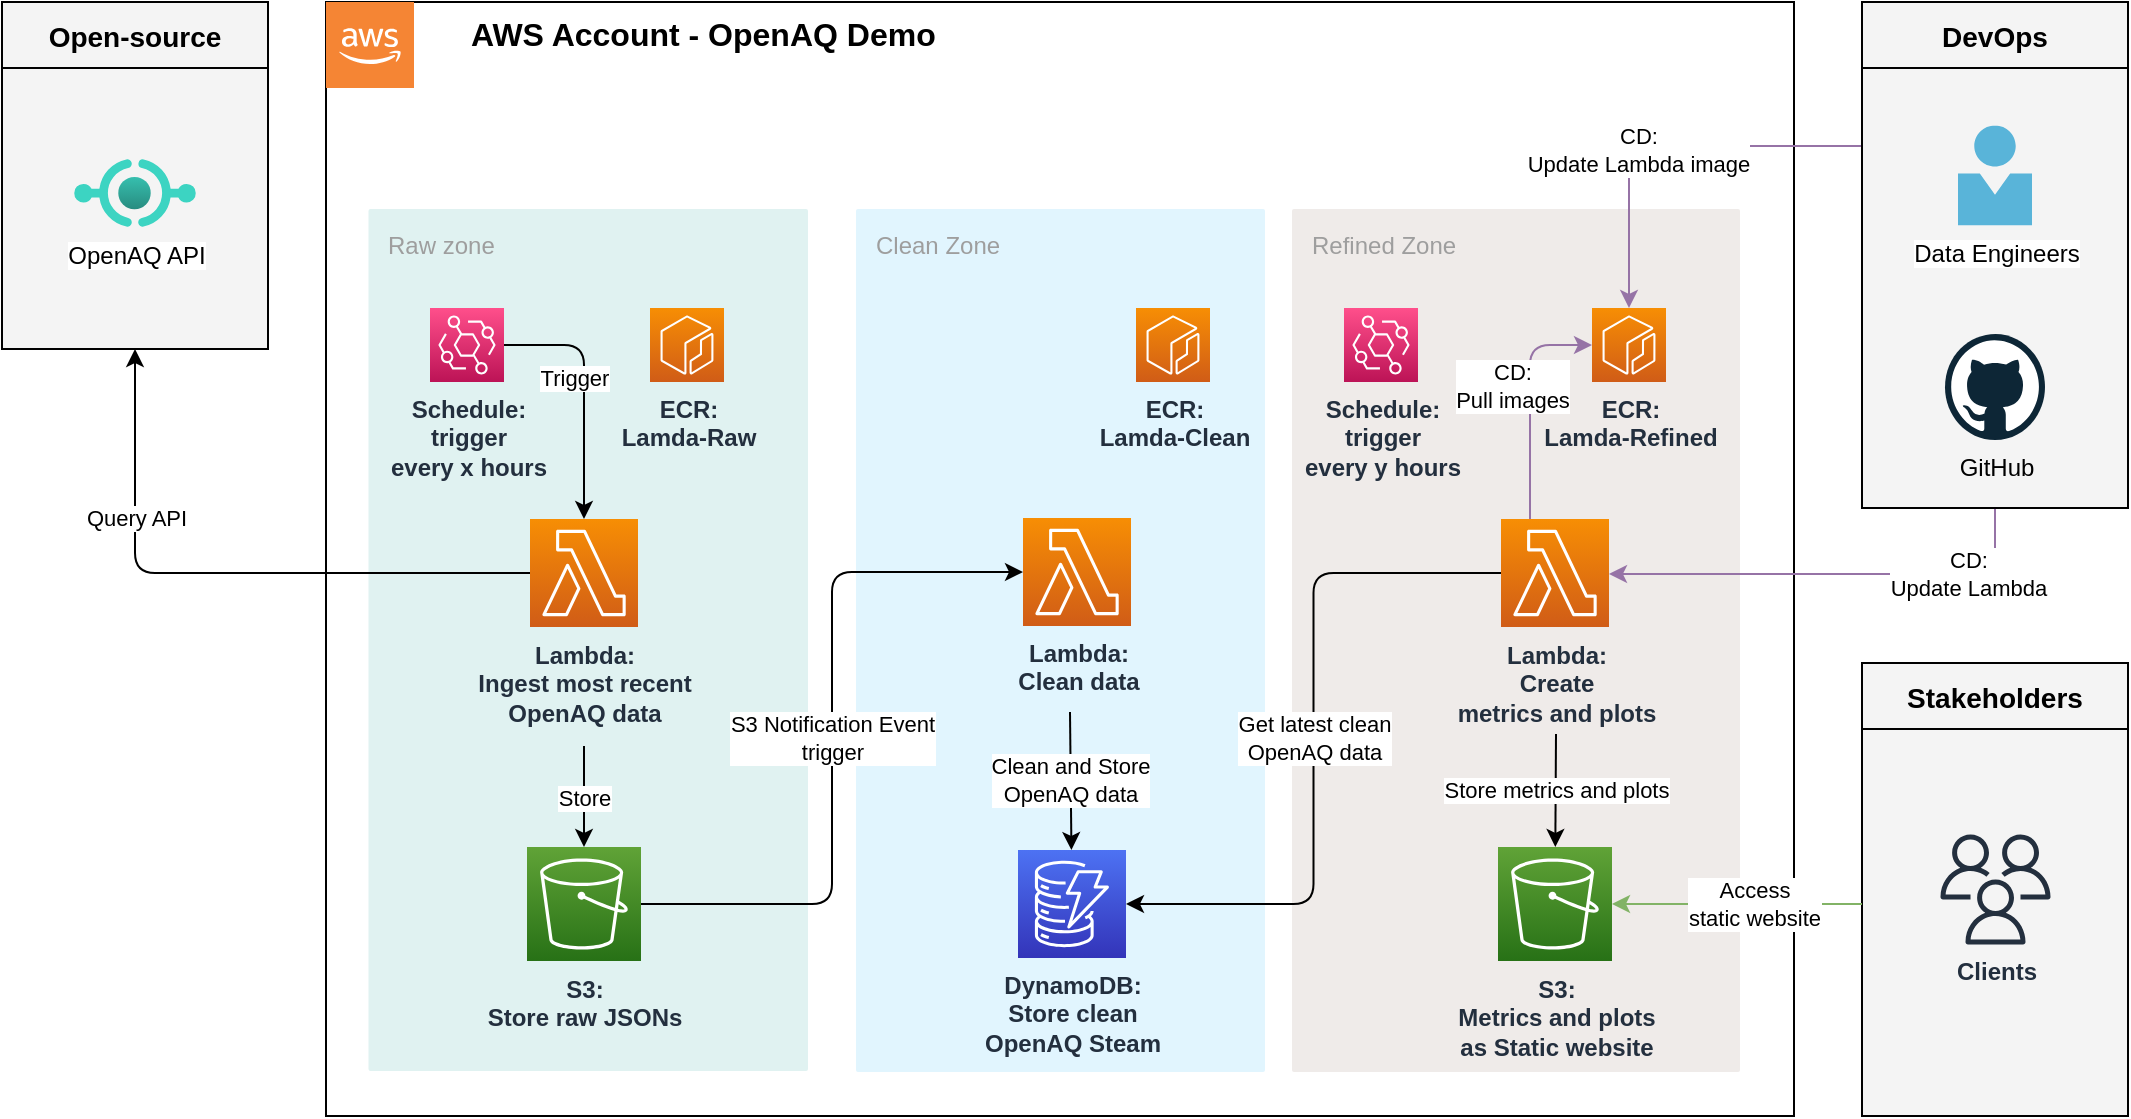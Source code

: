 <mxfile>
    <diagram id="Ht1M8jgEwFfnCIfOTk4-" name="Page-1">
        <mxGraphModel dx="1015" dy="802" grid="0" gridSize="10" guides="1" tooltips="1" connect="1" arrows="1" fold="1" page="1" pageScale="1" pageWidth="827" pageHeight="1169" math="0" shadow="0">
            <root>
                <mxCell id="0"/>
                <mxCell id="1" parent="0"/>
                <mxCell id="jZVaUwOg5UY3L9NAnvdq-59" value="Stakeholders" style="swimlane;fontSize=14;align=center;swimlaneFillColor=#f4f4f4;fillColor=#f4f4f4;startSize=33;container=1;pointerEvents=0;collapsible=0;recursiveResize=0;flipH=0;" parent="1" vertex="1">
                    <mxGeometry x="971" y="396.5" width="133" height="226.5" as="geometry"/>
                </mxCell>
                <mxCell id="138" value="Clients" style="outlineConnect=0;fontColor=#232F3E;gradientColor=none;fillColor=#232F3E;strokeColor=none;dashed=0;verticalLabelPosition=bottom;verticalAlign=top;align=center;html=1;fontSize=12;fontStyle=1;aspect=fixed;pointerEvents=1;shape=mxgraph.aws4.users;labelBackgroundColor=none;flipH=0;" parent="jZVaUwOg5UY3L9NAnvdq-59" vertex="1">
                    <mxGeometry x="39.25" y="85.75" width="55" height="55" as="geometry"/>
                </mxCell>
                <mxCell id="xhr_TZZTxCjoBMvcMktU-22" value="&lt;b&gt;&lt;font style=&quot;font-size: 16px;&quot;&gt;&amp;nbsp; &amp;nbsp; &amp;nbsp; &amp;nbsp; &amp;nbsp; &amp;nbsp; &amp;nbsp; &amp;nbsp; AWS Account - OpenAQ Demo&lt;/font&gt;&lt;/b&gt;" style="rounded=0;whiteSpace=wrap;html=1;fontSize=12;align=left;labelPosition=center;verticalLabelPosition=middle;verticalAlign=top;" parent="1" vertex="1">
                    <mxGeometry x="203" y="66" width="734" height="557" as="geometry"/>
                </mxCell>
                <mxCell id="49" value="" style="outlineConnect=0;dashed=0;verticalLabelPosition=bottom;verticalAlign=top;align=center;html=1;shape=mxgraph.aws3.cloud_2;fillColor=#F58534;gradientColor=none;" parent="1" vertex="1">
                    <mxGeometry x="203" y="66" width="44" height="43" as="geometry"/>
                </mxCell>
                <mxCell id="129" value="Raw zone" style="sketch=0;points=[[0,0,0],[0.25,0,0],[0.5,0,0],[0.75,0,0],[1,0,0],[1,0.25,0],[1,0.5,0],[1,0.75,0],[1,1,0],[0.75,1,0],[0.5,1,0],[0.25,1,0],[0,1,0],[0,0.75,0],[0,0.5,0],[0,0.25,0]];rounded=1;absoluteArcSize=1;arcSize=2;html=1;strokeColor=none;gradientColor=none;shadow=0;dashed=0;fontSize=12;fontColor=#9E9E9E;align=left;verticalAlign=top;spacing=10;spacingTop=-4;fillColor=#E0F2F1;" parent="1" vertex="1">
                    <mxGeometry x="224.25" y="169.5" width="219.75" height="431" as="geometry"/>
                </mxCell>
                <mxCell id="130" value="Clean Zone" style="sketch=0;points=[[0,0,0],[0.25,0,0],[0.5,0,0],[0.75,0,0],[1,0,0],[1,0.25,0],[1,0.5,0],[1,0.75,0],[1,1,0],[0.75,1,0],[0.5,1,0],[0.25,1,0],[0,1,0],[0,0.75,0],[0,0.5,0],[0,0.25,0]];rounded=1;absoluteArcSize=1;arcSize=2;html=1;strokeColor=none;gradientColor=none;shadow=0;dashed=0;fontSize=12;fontColor=#9E9E9E;align=left;verticalAlign=top;spacing=10;spacingTop=-4;fillColor=#E1F5FE;" parent="1" vertex="1">
                    <mxGeometry x="468" y="169.5" width="204.5" height="431.5" as="geometry"/>
                </mxCell>
                <mxCell id="131" value="Refined Zone" style="sketch=0;points=[[0,0,0],[0.25,0,0],[0.5,0,0],[0.75,0,0],[1,0,0],[1,0.25,0],[1,0.5,0],[1,0.75,0],[1,1,0],[0.75,1,0],[0.5,1,0],[0.25,1,0],[0,1,0],[0,0.75,0],[0,0.5,0],[0,0.25,0]];rounded=1;absoluteArcSize=1;arcSize=2;html=1;strokeColor=none;gradientColor=none;shadow=0;dashed=0;fontSize=12;fontColor=#9E9E9E;align=left;verticalAlign=top;spacing=10;spacingTop=-4;fillColor=#EFEBE9;" parent="1" vertex="1">
                    <mxGeometry x="686" y="169.5" width="224" height="431.5" as="geometry"/>
                </mxCell>
                <mxCell id="163" value="Clean and Store &lt;br&gt;OpenAQ data" style="edgeStyle=none;html=1;" parent="1" target="134" edge="1">
                    <mxGeometry relative="1" as="geometry">
                        <mxPoint x="575" y="421" as="sourcePoint"/>
                    </mxGeometry>
                </mxCell>
                <mxCell id="133" value="Lambda:&lt;br&gt;Clean data" style="sketch=0;points=[[0,0,0],[0.25,0,0],[0.5,0,0],[0.75,0,0],[1,0,0],[0,1,0],[0.25,1,0],[0.5,1,0],[0.75,1,0],[1,1,0],[0,0.25,0],[0,0.5,0],[0,0.75,0],[1,0.25,0],[1,0.5,0],[1,0.75,0]];outlineConnect=0;fontColor=#232F3E;gradientColor=#F78E04;gradientDirection=north;fillColor=#D05C17;strokeColor=#ffffff;dashed=0;verticalLabelPosition=bottom;verticalAlign=top;align=center;html=1;fontSize=12;fontStyle=1;aspect=fixed;shape=mxgraph.aws4.resourceIcon;resIcon=mxgraph.aws4.lambda;" parent="1" vertex="1">
                    <mxGeometry x="551.5" y="324" width="54" height="54" as="geometry"/>
                </mxCell>
                <mxCell id="134" value="DynamoDB:&lt;br&gt;Store clean&lt;br&gt;OpenAQ Steam" style="sketch=0;points=[[0,0,0],[0.25,0,0],[0.5,0,0],[0.75,0,0],[1,0,0],[0,1,0],[0.25,1,0],[0.5,1,0],[0.75,1,0],[1,1,0],[0,0.25,0],[0,0.5,0],[0,0.75,0],[1,0.25,0],[1,0.5,0],[1,0.75,0]];outlineConnect=0;fontColor=#232F3E;gradientColor=#4D72F3;gradientDirection=north;fillColor=#3334B9;strokeColor=#ffffff;dashed=0;verticalLabelPosition=bottom;verticalAlign=top;align=center;html=1;fontSize=12;fontStyle=1;aspect=fixed;shape=mxgraph.aws4.resourceIcon;resIcon=mxgraph.aws4.dynamodb;" parent="1" vertex="1">
                    <mxGeometry x="549" y="490" width="54" height="54" as="geometry"/>
                </mxCell>
                <mxCell id="61" value="S3: &lt;br&gt;Metrics and plots&lt;br&gt;as Static website" style="sketch=0;points=[[0,0,0],[0.25,0,0],[0.5,0,0],[0.75,0,0],[1,0,0],[0,1,0],[0.25,1,0],[0.5,1,0],[0.75,1,0],[1,1,0],[0,0.25,0],[0,0.5,0],[0,0.75,0],[1,0.25,0],[1,0.5,0],[1,0.75,0]];outlineConnect=0;fontColor=#232F3E;gradientColor=#60A337;gradientDirection=north;fillColor=#277116;strokeColor=#ffffff;dashed=0;verticalLabelPosition=bottom;verticalAlign=top;align=center;html=1;fontSize=12;fontStyle=1;aspect=fixed;shape=mxgraph.aws4.resourceIcon;resIcon=mxgraph.aws4.s3;" parent="1" vertex="1">
                    <mxGeometry x="789" y="488.5" width="57" height="57" as="geometry"/>
                </mxCell>
                <mxCell id="153" value="Access&lt;br&gt;static website" style="edgeStyle=orthogonalEdgeStyle;html=1;entryX=1;entryY=0.5;entryDx=0;entryDy=0;entryPerimeter=0;fillColor=#d5e8d4;strokeColor=#82b366;" parent="1" source="jZVaUwOg5UY3L9NAnvdq-59" target="61" edge="1">
                    <mxGeometry x="-0.133" relative="1" as="geometry">
                        <Array as="points">
                            <mxPoint x="874" y="517"/>
                            <mxPoint x="874" y="517"/>
                        </Array>
                        <mxPoint as="offset"/>
                    </mxGeometry>
                </mxCell>
                <mxCell id="180" value="Query API" style="edgeStyle=orthogonalEdgeStyle;html=1;entryX=0.5;entryY=1;entryDx=0;entryDy=0;" parent="1" source="164" target="174" edge="1">
                    <mxGeometry x="0.454" relative="1" as="geometry">
                        <Array as="points">
                            <mxPoint x="108" y="352"/>
                        </Array>
                        <mxPoint as="offset"/>
                    </mxGeometry>
                </mxCell>
                <mxCell id="184" value="Store" style="edgeStyle=none;html=1;" parent="1" target="165" edge="1">
                    <mxGeometry relative="1" as="geometry">
                        <mxPoint x="332" y="438" as="sourcePoint"/>
                    </mxGeometry>
                </mxCell>
                <mxCell id="164" value="Lambda:&lt;br&gt;Ingest most recent&lt;br&gt;OpenAQ data" style="sketch=0;points=[[0,0,0],[0.25,0,0],[0.5,0,0],[0.75,0,0],[1,0,0],[0,1,0],[0.25,1,0],[0.5,1,0],[0.75,1,0],[1,1,0],[0,0.25,0],[0,0.5,0],[0,0.75,0],[1,0.25,0],[1,0.5,0],[1,0.75,0]];outlineConnect=0;fontColor=#232F3E;gradientColor=#F78E04;gradientDirection=north;fillColor=#D05C17;strokeColor=#ffffff;dashed=0;verticalLabelPosition=bottom;verticalAlign=top;align=center;html=1;fontSize=12;fontStyle=1;aspect=fixed;shape=mxgraph.aws4.resourceIcon;resIcon=mxgraph.aws4.lambda;" parent="1" vertex="1">
                    <mxGeometry x="305" y="324.5" width="54" height="54" as="geometry"/>
                </mxCell>
                <mxCell id="188" value="S3 Notification Event &lt;br&gt;trigger" style="edgeStyle=orthogonalEdgeStyle;html=1;entryX=0;entryY=0.5;entryDx=0;entryDy=0;entryPerimeter=0;" parent="1" source="165" target="133" edge="1">
                    <mxGeometry relative="1" as="geometry"/>
                </mxCell>
                <mxCell id="165" value="S3: &lt;br&gt;Store raw JSONs" style="sketch=0;points=[[0,0,0],[0.25,0,0],[0.5,0,0],[0.75,0,0],[1,0,0],[0,1,0],[0.25,1,0],[0.5,1,0],[0.75,1,0],[1,1,0],[0,0.25,0],[0,0.5,0],[0,0.75,0],[1,0.25,0],[1,0.5,0],[1,0.75,0]];outlineConnect=0;fontColor=#232F3E;gradientColor=#60A337;gradientDirection=north;fillColor=#277116;strokeColor=#ffffff;dashed=0;verticalLabelPosition=bottom;verticalAlign=top;align=center;html=1;fontSize=12;fontStyle=1;aspect=fixed;shape=mxgraph.aws4.resourceIcon;resIcon=mxgraph.aws4.s3;" parent="1" vertex="1">
                    <mxGeometry x="303.5" y="488.5" width="57" height="57" as="geometry"/>
                </mxCell>
                <mxCell id="189" value="Trigger" style="edgeStyle=orthogonalEdgeStyle;html=1;" parent="1" source="166" target="164" edge="1">
                    <mxGeometry x="-0.11" y="-5" relative="1" as="geometry">
                        <mxPoint as="offset"/>
                    </mxGeometry>
                </mxCell>
                <mxCell id="166" value="Schedule:&lt;br&gt;trigger &lt;br&gt;every x hours" style="sketch=0;points=[[0,0,0],[0.25,0,0],[0.5,0,0],[0.75,0,0],[1,0,0],[0,1,0],[0.25,1,0],[0.5,1,0],[0.75,1,0],[1,1,0],[0,0.25,0],[0,0.5,0],[0,0.75,0],[1,0.25,0],[1,0.5,0],[1,0.75,0]];outlineConnect=0;fontColor=#232F3E;gradientColor=#FF4F8B;gradientDirection=north;fillColor=#BC1356;strokeColor=#ffffff;dashed=0;verticalLabelPosition=bottom;verticalAlign=top;align=center;html=1;fontSize=12;fontStyle=1;aspect=fixed;shape=mxgraph.aws4.resourceIcon;resIcon=mxgraph.aws4.eventbridge;" parent="1" vertex="1">
                    <mxGeometry x="255" y="219" width="37" height="37" as="geometry"/>
                </mxCell>
                <mxCell id="183" value="Store metrics and plots" style="edgeStyle=none;html=1;" parent="1" target="61" edge="1">
                    <mxGeometry relative="1" as="geometry">
                        <mxPoint x="818" y="432" as="sourcePoint"/>
                    </mxGeometry>
                </mxCell>
                <mxCell id="191" value="CD:&lt;br&gt;Pull images" style="edgeStyle=orthogonalEdgeStyle;html=1;entryX=0;entryY=0.5;entryDx=0;entryDy=0;entryPerimeter=0;fillColor=#e1d5e7;strokeColor=#9673a6;" parent="1" source="167" target="182" edge="1">
                    <mxGeometry x="0.127" y="9" relative="1" as="geometry">
                        <Array as="points">
                            <mxPoint x="805" y="238"/>
                        </Array>
                        <mxPoint as="offset"/>
                    </mxGeometry>
                </mxCell>
                <mxCell id="193" value="Get latest clean&lt;br&gt;OpenAQ data" style="edgeStyle=orthogonalEdgeStyle;html=1;entryX=1;entryY=0.5;entryDx=0;entryDy=0;entryPerimeter=0;" parent="1" source="167" target="134" edge="1">
                    <mxGeometry relative="1" as="geometry"/>
                </mxCell>
                <mxCell id="167" value="Lambda:&lt;br&gt;Create &lt;br&gt;metrics and plots" style="sketch=0;points=[[0,0,0],[0.25,0,0],[0.5,0,0],[0.75,0,0],[1,0,0],[0,1,0],[0.25,1,0],[0.5,1,0],[0.75,1,0],[1,1,0],[0,0.25,0],[0,0.5,0],[0,0.75,0],[1,0.25,0],[1,0.5,0],[1,0.75,0]];outlineConnect=0;fontColor=#232F3E;gradientColor=#F78E04;gradientDirection=north;fillColor=#D05C17;strokeColor=#ffffff;dashed=0;verticalLabelPosition=bottom;verticalAlign=top;align=center;html=1;fontSize=12;fontStyle=1;aspect=fixed;shape=mxgraph.aws4.resourceIcon;resIcon=mxgraph.aws4.lambda;" parent="1" vertex="1">
                    <mxGeometry x="790.5" y="324.5" width="54" height="54" as="geometry"/>
                </mxCell>
                <mxCell id="168" value="ECR:&lt;br&gt;Lamda-Raw" style="sketch=0;points=[[0,0,0],[0.25,0,0],[0.5,0,0],[0.75,0,0],[1,0,0],[0,1,0],[0.25,1,0],[0.5,1,0],[0.75,1,0],[1,1,0],[0,0.25,0],[0,0.5,0],[0,0.75,0],[1,0.25,0],[1,0.5,0],[1,0.75,0]];outlineConnect=0;fontColor=#232F3E;gradientColor=#F78E04;gradientDirection=north;fillColor=#D05C17;strokeColor=#ffffff;dashed=0;verticalLabelPosition=bottom;verticalAlign=top;align=center;html=1;fontSize=12;fontStyle=1;aspect=fixed;shape=mxgraph.aws4.resourceIcon;resIcon=mxgraph.aws4.ecr;" parent="1" vertex="1">
                    <mxGeometry x="365" y="219" width="37" height="37" as="geometry"/>
                </mxCell>
                <mxCell id="185" value="CD: &lt;br&gt;Update Lambda image" style="edgeStyle=orthogonalEdgeStyle;html=1;entryX=0.5;entryY=0;entryDx=0;entryDy=0;entryPerimeter=0;fillColor=#e1d5e7;strokeColor=#9673a6;" parent="1" source="171" target="182" edge="1">
                    <mxGeometry x="0.134" y="2" relative="1" as="geometry">
                        <Array as="points">
                            <mxPoint x="855" y="138"/>
                        </Array>
                        <mxPoint as="offset"/>
                    </mxGeometry>
                </mxCell>
                <mxCell id="187" value="CD: &lt;br&gt;Update Lambda" style="edgeStyle=orthogonalEdgeStyle;html=1;fillColor=#e1d5e7;strokeColor=#9673a6;" parent="1" source="171" target="167" edge="1">
                    <mxGeometry x="-0.589" relative="1" as="geometry">
                        <Array as="points">
                            <mxPoint x="1038" y="352"/>
                        </Array>
                        <mxPoint as="offset"/>
                    </mxGeometry>
                </mxCell>
                <mxCell id="171" value="DevOps" style="swimlane;fontSize=14;align=center;swimlaneFillColor=#f4f4f4;fillColor=#f4f4f4;startSize=33;container=1;pointerEvents=0;collapsible=0;recursiveResize=0;flipH=0;" parent="1" vertex="1">
                    <mxGeometry x="971" y="66" width="133" height="253" as="geometry"/>
                </mxCell>
                <mxCell id="194" value="GitHub" style="dashed=0;outlineConnect=0;html=1;align=center;labelPosition=center;verticalLabelPosition=bottom;verticalAlign=top;shape=mxgraph.weblogos.github" vertex="1" parent="171">
                    <mxGeometry x="41.5" y="166" width="50" height="53" as="geometry"/>
                </mxCell>
                <mxCell id="195" value="Data Engineers" style="sketch=0;aspect=fixed;html=1;points=[];align=center;image;fontSize=12;image=img/lib/mscae/Person.svg;" vertex="1" parent="171">
                    <mxGeometry x="48" y="61.75" width="37" height="50" as="geometry"/>
                </mxCell>
                <mxCell id="174" value="Open-source" style="swimlane;fontSize=14;align=center;swimlaneFillColor=#f4f4f4;fillColor=#f4f4f4;startSize=33;container=1;pointerEvents=0;collapsible=0;recursiveResize=0;flipH=0;" parent="1" vertex="1">
                    <mxGeometry x="41" y="66" width="133" height="173.5" as="geometry"/>
                </mxCell>
                <mxCell id="177" value="OpenAQ API" style="aspect=fixed;html=1;points=[];align=center;image;fontSize=12;image=img/lib/azure2/other/API_Proxy.svg;" parent="174" vertex="1">
                    <mxGeometry x="36.08" y="78.5" width="60.84" height="34" as="geometry"/>
                </mxCell>
                <mxCell id="181" value="ECR:&lt;br&gt;Lamda-Clean" style="sketch=0;points=[[0,0,0],[0.25,0,0],[0.5,0,0],[0.75,0,0],[1,0,0],[0,1,0],[0.25,1,0],[0.5,1,0],[0.75,1,0],[1,1,0],[0,0.25,0],[0,0.5,0],[0,0.75,0],[1,0.25,0],[1,0.5,0],[1,0.75,0]];outlineConnect=0;fontColor=#232F3E;gradientColor=#F78E04;gradientDirection=north;fillColor=#D05C17;strokeColor=#ffffff;dashed=0;verticalLabelPosition=bottom;verticalAlign=top;align=center;html=1;fontSize=12;fontStyle=1;aspect=fixed;shape=mxgraph.aws4.resourceIcon;resIcon=mxgraph.aws4.ecr;" parent="1" vertex="1">
                    <mxGeometry x="608" y="219" width="37" height="37" as="geometry"/>
                </mxCell>
                <mxCell id="182" value="ECR:&lt;br&gt;Lamda-Refined" style="sketch=0;points=[[0,0,0],[0.25,0,0],[0.5,0,0],[0.75,0,0],[1,0,0],[0,1,0],[0.25,1,0],[0.5,1,0],[0.75,1,0],[1,1,0],[0,0.25,0],[0,0.5,0],[0,0.75,0],[1,0.25,0],[1,0.5,0],[1,0.75,0]];outlineConnect=0;fontColor=#232F3E;gradientColor=#F78E04;gradientDirection=north;fillColor=#D05C17;strokeColor=#ffffff;dashed=0;verticalLabelPosition=bottom;verticalAlign=top;align=center;html=1;fontSize=12;fontStyle=1;aspect=fixed;shape=mxgraph.aws4.resourceIcon;resIcon=mxgraph.aws4.ecr;" parent="1" vertex="1">
                    <mxGeometry x="836" y="219" width="37" height="37" as="geometry"/>
                </mxCell>
                <mxCell id="192" value="Schedule:&lt;br&gt;trigger &lt;br&gt;every y hours" style="sketch=0;points=[[0,0,0],[0.25,0,0],[0.5,0,0],[0.75,0,0],[1,0,0],[0,1,0],[0.25,1,0],[0.5,1,0],[0.75,1,0],[1,1,0],[0,0.25,0],[0,0.5,0],[0,0.75,0],[1,0.25,0],[1,0.5,0],[1,0.75,0]];outlineConnect=0;fontColor=#232F3E;gradientColor=#FF4F8B;gradientDirection=north;fillColor=#BC1356;strokeColor=#ffffff;dashed=0;verticalLabelPosition=bottom;verticalAlign=top;align=center;html=1;fontSize=12;fontStyle=1;aspect=fixed;shape=mxgraph.aws4.resourceIcon;resIcon=mxgraph.aws4.eventbridge;" parent="1" vertex="1">
                    <mxGeometry x="712" y="219" width="37" height="37" as="geometry"/>
                </mxCell>
            </root>
        </mxGraphModel>
    </diagram>
</mxfile>